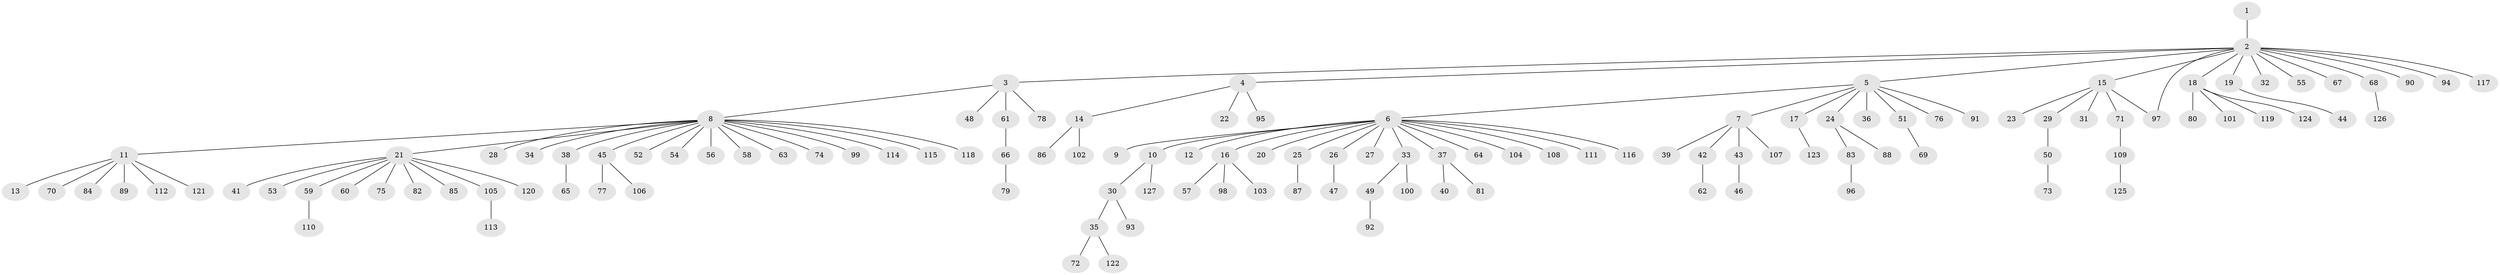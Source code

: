 // coarse degree distribution, {1: 0.7216494845360825, 14: 0.010309278350515464, 4: 0.020618556701030927, 3: 0.041237113402061855, 8: 0.010309278350515464, 15: 0.010309278350515464, 5: 0.020618556701030927, 16: 0.010309278350515464, 2: 0.13402061855670103, 6: 0.010309278350515464, 9: 0.010309278350515464}
// Generated by graph-tools (version 1.1) at 2025/41/03/06/25 10:41:44]
// undirected, 127 vertices, 127 edges
graph export_dot {
graph [start="1"]
  node [color=gray90,style=filled];
  1;
  2;
  3;
  4;
  5;
  6;
  7;
  8;
  9;
  10;
  11;
  12;
  13;
  14;
  15;
  16;
  17;
  18;
  19;
  20;
  21;
  22;
  23;
  24;
  25;
  26;
  27;
  28;
  29;
  30;
  31;
  32;
  33;
  34;
  35;
  36;
  37;
  38;
  39;
  40;
  41;
  42;
  43;
  44;
  45;
  46;
  47;
  48;
  49;
  50;
  51;
  52;
  53;
  54;
  55;
  56;
  57;
  58;
  59;
  60;
  61;
  62;
  63;
  64;
  65;
  66;
  67;
  68;
  69;
  70;
  71;
  72;
  73;
  74;
  75;
  76;
  77;
  78;
  79;
  80;
  81;
  82;
  83;
  84;
  85;
  86;
  87;
  88;
  89;
  90;
  91;
  92;
  93;
  94;
  95;
  96;
  97;
  98;
  99;
  100;
  101;
  102;
  103;
  104;
  105;
  106;
  107;
  108;
  109;
  110;
  111;
  112;
  113;
  114;
  115;
  116;
  117;
  118;
  119;
  120;
  121;
  122;
  123;
  124;
  125;
  126;
  127;
  1 -- 2;
  2 -- 3;
  2 -- 4;
  2 -- 5;
  2 -- 15;
  2 -- 18;
  2 -- 19;
  2 -- 32;
  2 -- 55;
  2 -- 67;
  2 -- 68;
  2 -- 90;
  2 -- 94;
  2 -- 97;
  2 -- 117;
  3 -- 8;
  3 -- 48;
  3 -- 61;
  3 -- 78;
  4 -- 14;
  4 -- 22;
  4 -- 95;
  5 -- 6;
  5 -- 7;
  5 -- 17;
  5 -- 24;
  5 -- 36;
  5 -- 51;
  5 -- 76;
  5 -- 91;
  6 -- 9;
  6 -- 10;
  6 -- 12;
  6 -- 16;
  6 -- 20;
  6 -- 25;
  6 -- 26;
  6 -- 27;
  6 -- 33;
  6 -- 37;
  6 -- 64;
  6 -- 104;
  6 -- 108;
  6 -- 111;
  6 -- 116;
  7 -- 39;
  7 -- 42;
  7 -- 43;
  7 -- 107;
  8 -- 11;
  8 -- 21;
  8 -- 28;
  8 -- 34;
  8 -- 38;
  8 -- 45;
  8 -- 52;
  8 -- 54;
  8 -- 56;
  8 -- 58;
  8 -- 63;
  8 -- 74;
  8 -- 99;
  8 -- 114;
  8 -- 115;
  8 -- 118;
  10 -- 30;
  10 -- 127;
  11 -- 13;
  11 -- 70;
  11 -- 84;
  11 -- 89;
  11 -- 112;
  11 -- 121;
  14 -- 86;
  14 -- 102;
  15 -- 23;
  15 -- 29;
  15 -- 31;
  15 -- 71;
  15 -- 97;
  16 -- 57;
  16 -- 98;
  16 -- 103;
  17 -- 123;
  18 -- 80;
  18 -- 101;
  18 -- 119;
  18 -- 124;
  19 -- 44;
  21 -- 41;
  21 -- 53;
  21 -- 59;
  21 -- 60;
  21 -- 75;
  21 -- 82;
  21 -- 85;
  21 -- 105;
  21 -- 120;
  24 -- 83;
  24 -- 88;
  25 -- 87;
  26 -- 47;
  29 -- 50;
  30 -- 35;
  30 -- 93;
  33 -- 49;
  33 -- 100;
  35 -- 72;
  35 -- 122;
  37 -- 40;
  37 -- 81;
  38 -- 65;
  42 -- 62;
  43 -- 46;
  45 -- 77;
  45 -- 106;
  49 -- 92;
  50 -- 73;
  51 -- 69;
  59 -- 110;
  61 -- 66;
  66 -- 79;
  68 -- 126;
  71 -- 109;
  83 -- 96;
  105 -- 113;
  109 -- 125;
}
